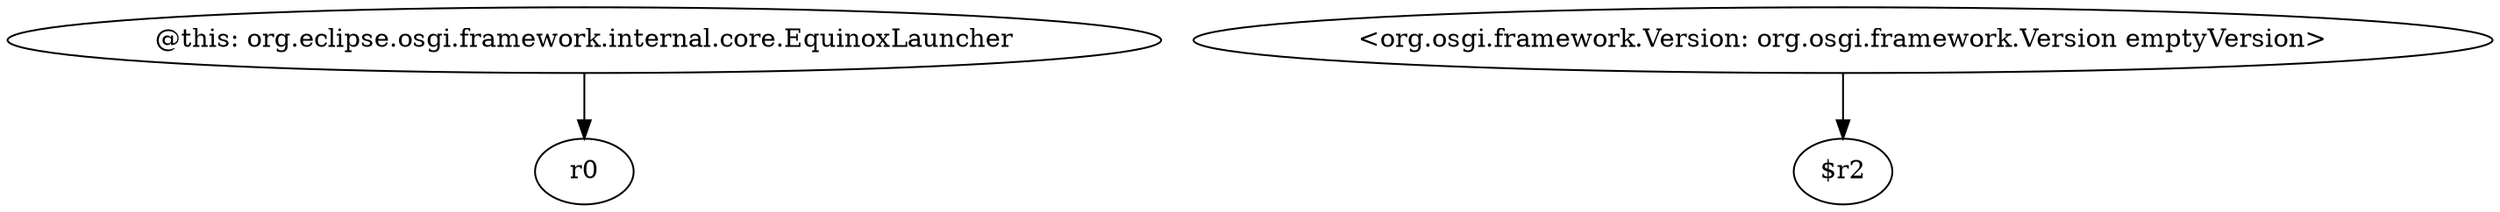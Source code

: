 digraph g {
0[label="@this: org.eclipse.osgi.framework.internal.core.EquinoxLauncher"]
1[label="r0"]
0->1[label=""]
2[label="<org.osgi.framework.Version: org.osgi.framework.Version emptyVersion>"]
3[label="$r2"]
2->3[label=""]
}